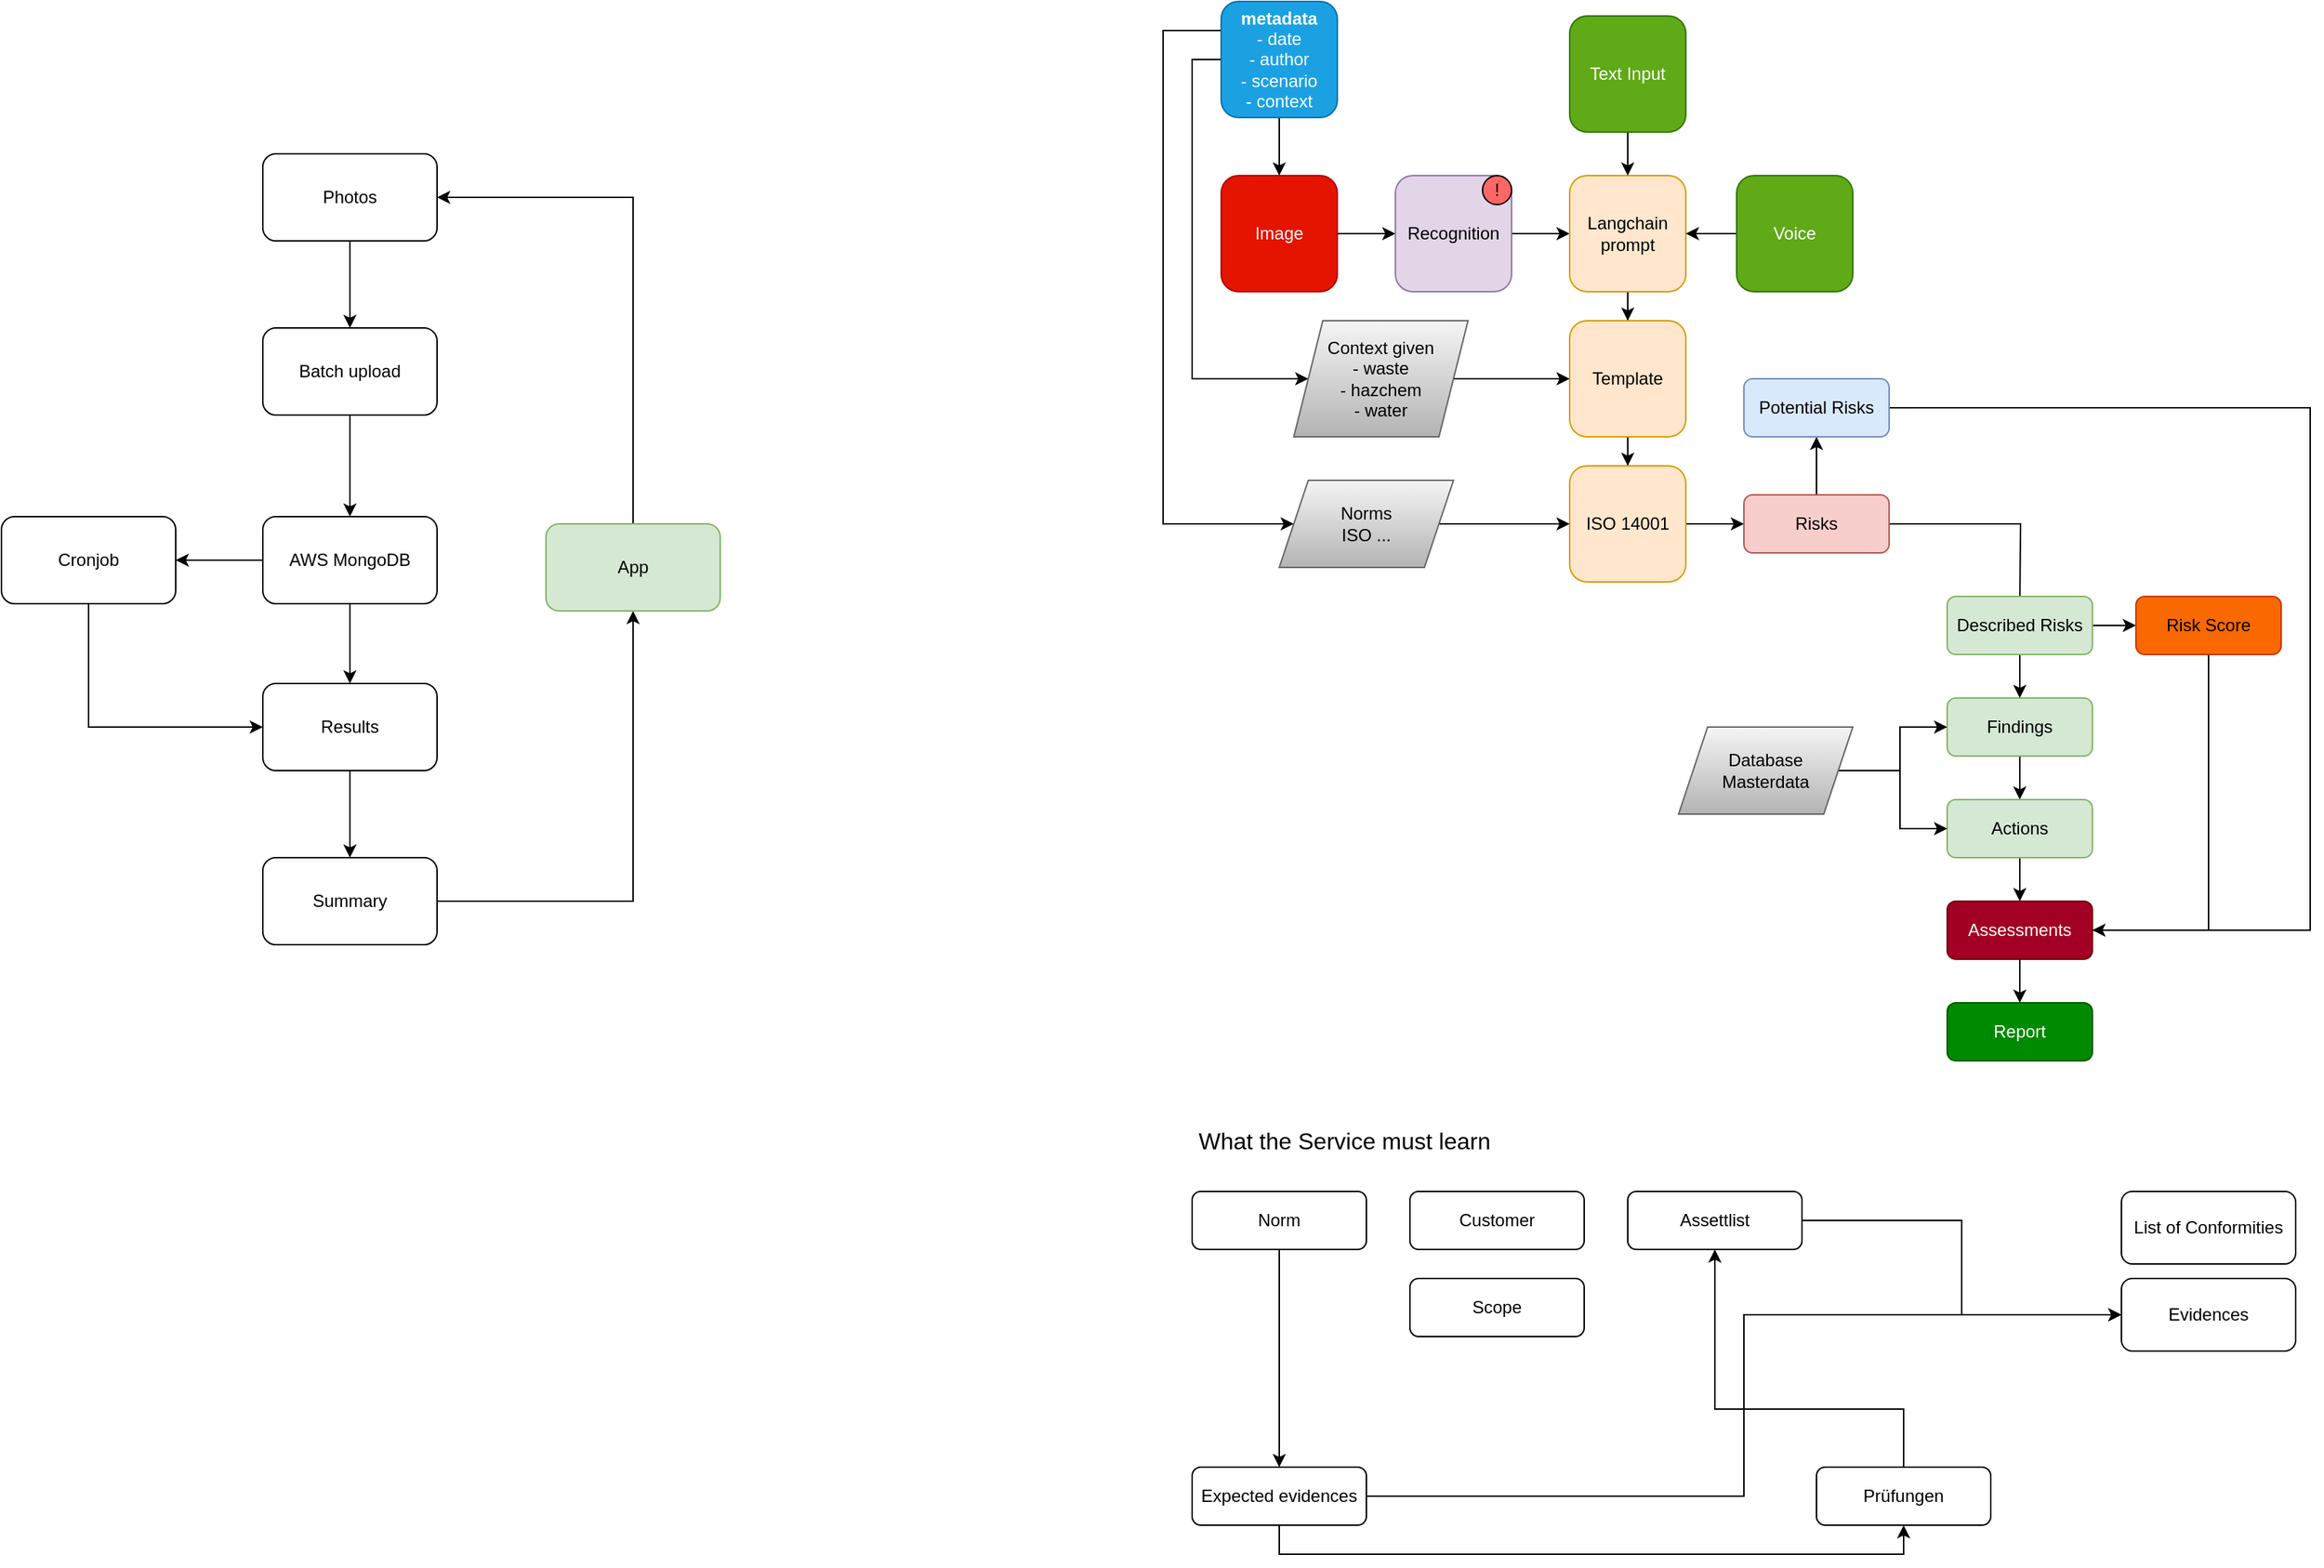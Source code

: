 <mxfile version="24.4.8" type="github">
  <diagram name="Page-1" id="k_aOBrfTD1fjt1JlveB1">
    <mxGraphModel dx="2562" dy="751" grid="1" gridSize="10" guides="1" tooltips="1" connect="1" arrows="1" fold="1" page="1" pageScale="1" pageWidth="850" pageHeight="1100" math="0" shadow="0">
      <root>
        <mxCell id="0" />
        <mxCell id="1" parent="0" />
        <mxCell id="f1cd0eRbfjragtLEMJ1P-14" value="" style="edgeStyle=orthogonalEdgeStyle;rounded=0;orthogonalLoop=1;jettySize=auto;html=1;" parent="1" source="f1cd0eRbfjragtLEMJ1P-1" target="f1cd0eRbfjragtLEMJ1P-2" edge="1">
          <mxGeometry relative="1" as="geometry" />
        </mxCell>
        <mxCell id="f1cd0eRbfjragtLEMJ1P-1" value="Image" style="whiteSpace=wrap;html=1;aspect=fixed;rounded=1;fillColor=#e51400;strokeColor=#B20000;fontColor=#ffffff;" parent="1" vertex="1">
          <mxGeometry x="40" y="120" width="80" height="80" as="geometry" />
        </mxCell>
        <mxCell id="f1cd0eRbfjragtLEMJ1P-15" value="" style="edgeStyle=orthogonalEdgeStyle;rounded=0;orthogonalLoop=1;jettySize=auto;html=1;" parent="1" source="f1cd0eRbfjragtLEMJ1P-2" target="f1cd0eRbfjragtLEMJ1P-3" edge="1">
          <mxGeometry relative="1" as="geometry" />
        </mxCell>
        <mxCell id="f1cd0eRbfjragtLEMJ1P-2" value="Recognition" style="whiteSpace=wrap;html=1;aspect=fixed;rounded=1;fillColor=#e1d5e7;strokeColor=#9673a6;" parent="1" vertex="1">
          <mxGeometry x="160" y="120" width="80" height="80" as="geometry" />
        </mxCell>
        <mxCell id="f1cd0eRbfjragtLEMJ1P-16" value="" style="edgeStyle=orthogonalEdgeStyle;rounded=0;orthogonalLoop=1;jettySize=auto;html=1;" parent="1" source="f1cd0eRbfjragtLEMJ1P-3" target="f1cd0eRbfjragtLEMJ1P-4" edge="1">
          <mxGeometry relative="1" as="geometry" />
        </mxCell>
        <mxCell id="f1cd0eRbfjragtLEMJ1P-3" value="Langchain prompt" style="whiteSpace=wrap;html=1;aspect=fixed;rounded=1;fillColor=#ffe6cc;strokeColor=#d79b00;" parent="1" vertex="1">
          <mxGeometry x="280" y="120" width="80" height="80" as="geometry" />
        </mxCell>
        <mxCell id="f1cd0eRbfjragtLEMJ1P-17" value="" style="edgeStyle=orthogonalEdgeStyle;rounded=0;orthogonalLoop=1;jettySize=auto;html=1;" parent="1" source="f1cd0eRbfjragtLEMJ1P-4" target="f1cd0eRbfjragtLEMJ1P-5" edge="1">
          <mxGeometry relative="1" as="geometry" />
        </mxCell>
        <mxCell id="f1cd0eRbfjragtLEMJ1P-4" value="Template" style="whiteSpace=wrap;html=1;aspect=fixed;rounded=1;fillColor=#ffe6cc;strokeColor=#d79b00;" parent="1" vertex="1">
          <mxGeometry x="280" y="220" width="80" height="80" as="geometry" />
        </mxCell>
        <mxCell id="f1cd0eRbfjragtLEMJ1P-18" style="edgeStyle=orthogonalEdgeStyle;rounded=0;orthogonalLoop=1;jettySize=auto;html=1;entryX=0;entryY=0.5;entryDx=0;entryDy=0;" parent="1" source="f1cd0eRbfjragtLEMJ1P-5" target="f1cd0eRbfjragtLEMJ1P-8" edge="1">
          <mxGeometry relative="1" as="geometry" />
        </mxCell>
        <mxCell id="f1cd0eRbfjragtLEMJ1P-5" value="ISO 14001" style="whiteSpace=wrap;html=1;aspect=fixed;rounded=1;fillColor=#ffe6cc;strokeColor=#d79b00;" parent="1" vertex="1">
          <mxGeometry x="280" y="320" width="80" height="80" as="geometry" />
        </mxCell>
        <mxCell id="f1cd0eRbfjragtLEMJ1P-19" value="" style="edgeStyle=orthogonalEdgeStyle;rounded=0;orthogonalLoop=1;jettySize=auto;html=1;" parent="1" source="f1cd0eRbfjragtLEMJ1P-8" target="f1cd0eRbfjragtLEMJ1P-10" edge="1">
          <mxGeometry relative="1" as="geometry" />
        </mxCell>
        <mxCell id="f1cd0eRbfjragtLEMJ1P-20" style="edgeStyle=orthogonalEdgeStyle;rounded=0;orthogonalLoop=1;jettySize=auto;html=1;" parent="1" source="f1cd0eRbfjragtLEMJ1P-8" edge="1">
          <mxGeometry relative="1" as="geometry">
            <mxPoint x="590" y="420" as="targetPoint" />
          </mxGeometry>
        </mxCell>
        <mxCell id="f1cd0eRbfjragtLEMJ1P-8" value="Risks" style="rounded=1;whiteSpace=wrap;html=1;fillColor=#f8cecc;strokeColor=#b85450;" parent="1" vertex="1">
          <mxGeometry x="400" y="340" width="100" height="40" as="geometry" />
        </mxCell>
        <mxCell id="f1cd0eRbfjragtLEMJ1P-29" value="" style="edgeStyle=orthogonalEdgeStyle;rounded=0;orthogonalLoop=1;jettySize=auto;html=1;" parent="1" source="f1cd0eRbfjragtLEMJ1P-9" target="f1cd0eRbfjragtLEMJ1P-28" edge="1">
          <mxGeometry relative="1" as="geometry" />
        </mxCell>
        <mxCell id="f1cd0eRbfjragtLEMJ1P-9" value="Findings" style="rounded=1;whiteSpace=wrap;html=1;fillColor=#d5e8d4;strokeColor=#82b366;" parent="1" vertex="1">
          <mxGeometry x="540" y="480" width="100" height="40" as="geometry" />
        </mxCell>
        <mxCell id="f1cd0eRbfjragtLEMJ1P-38" style="edgeStyle=orthogonalEdgeStyle;rounded=0;orthogonalLoop=1;jettySize=auto;html=1;entryX=0;entryY=0.5;entryDx=0;entryDy=0;" parent="1" source="f1cd0eRbfjragtLEMJ1P-10" target="f1cd0eRbfjragtLEMJ1P-30" edge="1">
          <mxGeometry relative="1" as="geometry">
            <Array as="points">
              <mxPoint x="790" y="280" />
              <mxPoint x="790" y="640" />
            </Array>
          </mxGeometry>
        </mxCell>
        <mxCell id="f1cd0eRbfjragtLEMJ1P-10" value="Potential Risks" style="rounded=1;whiteSpace=wrap;html=1;fillColor=#dae8fc;strokeColor=#6c8ebf;" parent="1" vertex="1">
          <mxGeometry x="400" y="260" width="100" height="40" as="geometry" />
        </mxCell>
        <mxCell id="f1cd0eRbfjragtLEMJ1P-13" value="" style="edgeStyle=orthogonalEdgeStyle;rounded=0;orthogonalLoop=1;jettySize=auto;html=1;" parent="1" source="f1cd0eRbfjragtLEMJ1P-11" target="f1cd0eRbfjragtLEMJ1P-9" edge="1">
          <mxGeometry relative="1" as="geometry" />
        </mxCell>
        <mxCell id="f1cd0eRbfjragtLEMJ1P-33" value="" style="edgeStyle=orthogonalEdgeStyle;rounded=0;orthogonalLoop=1;jettySize=auto;html=1;" parent="1" source="f1cd0eRbfjragtLEMJ1P-11" target="f1cd0eRbfjragtLEMJ1P-32" edge="1">
          <mxGeometry relative="1" as="geometry" />
        </mxCell>
        <mxCell id="f1cd0eRbfjragtLEMJ1P-11" value="Described Risks" style="rounded=1;whiteSpace=wrap;html=1;fillColor=#d5e8d4;strokeColor=#82b366;" parent="1" vertex="1">
          <mxGeometry x="540" y="410" width="100" height="40" as="geometry" />
        </mxCell>
        <mxCell id="f1cd0eRbfjragtLEMJ1P-23" style="edgeStyle=orthogonalEdgeStyle;rounded=0;orthogonalLoop=1;jettySize=auto;html=1;entryX=0;entryY=0.5;entryDx=0;entryDy=0;" parent="1" source="f1cd0eRbfjragtLEMJ1P-22" target="f1cd0eRbfjragtLEMJ1P-4" edge="1">
          <mxGeometry relative="1" as="geometry" />
        </mxCell>
        <mxCell id="f1cd0eRbfjragtLEMJ1P-22" value="Context given&lt;div&gt;- waste&lt;/div&gt;&lt;div&gt;- hazchem&lt;/div&gt;&lt;div&gt;- water&lt;/div&gt;" style="shape=parallelogram;perimeter=parallelogramPerimeter;whiteSpace=wrap;html=1;fixedSize=1;fillColor=#f5f5f5;gradientColor=#b3b3b3;strokeColor=#666666;" parent="1" vertex="1">
          <mxGeometry x="90" y="220" width="120" height="80" as="geometry" />
        </mxCell>
        <mxCell id="f1cd0eRbfjragtLEMJ1P-25" value="" style="edgeStyle=orthogonalEdgeStyle;rounded=0;orthogonalLoop=1;jettySize=auto;html=1;" parent="1" source="f1cd0eRbfjragtLEMJ1P-24" target="f1cd0eRbfjragtLEMJ1P-1" edge="1">
          <mxGeometry relative="1" as="geometry" />
        </mxCell>
        <mxCell id="f1cd0eRbfjragtLEMJ1P-41" style="edgeStyle=orthogonalEdgeStyle;rounded=0;orthogonalLoop=1;jettySize=auto;html=1;entryX=0;entryY=0.5;entryDx=0;entryDy=0;exitX=0;exitY=0.5;exitDx=0;exitDy=0;" parent="1" source="f1cd0eRbfjragtLEMJ1P-24" target="f1cd0eRbfjragtLEMJ1P-22" edge="1">
          <mxGeometry relative="1" as="geometry">
            <Array as="points">
              <mxPoint x="20" y="40" />
              <mxPoint x="20" y="260" />
            </Array>
          </mxGeometry>
        </mxCell>
        <mxCell id="f1cd0eRbfjragtLEMJ1P-42" style="edgeStyle=orthogonalEdgeStyle;rounded=0;orthogonalLoop=1;jettySize=auto;html=1;entryX=0;entryY=0.5;entryDx=0;entryDy=0;exitX=0;exitY=0.25;exitDx=0;exitDy=0;" parent="1" source="f1cd0eRbfjragtLEMJ1P-24" target="f1cd0eRbfjragtLEMJ1P-26" edge="1">
          <mxGeometry relative="1" as="geometry">
            <Array as="points">
              <mxPoint y="20" />
              <mxPoint y="360" />
            </Array>
          </mxGeometry>
        </mxCell>
        <mxCell id="f1cd0eRbfjragtLEMJ1P-24" value="&lt;b&gt;metadata&lt;/b&gt;&lt;div&gt;- date&lt;/div&gt;&lt;div&gt;- author&lt;/div&gt;&lt;div&gt;- scenario&lt;/div&gt;&lt;div&gt;- context&lt;/div&gt;" style="whiteSpace=wrap;html=1;aspect=fixed;rounded=1;fillColor=#1ba1e2;fontColor=#ffffff;strokeColor=#006EAF;" parent="1" vertex="1">
          <mxGeometry x="40" width="80" height="80" as="geometry" />
        </mxCell>
        <mxCell id="f1cd0eRbfjragtLEMJ1P-27" value="" style="edgeStyle=orthogonalEdgeStyle;rounded=0;orthogonalLoop=1;jettySize=auto;html=1;" parent="1" source="f1cd0eRbfjragtLEMJ1P-26" target="f1cd0eRbfjragtLEMJ1P-5" edge="1">
          <mxGeometry relative="1" as="geometry" />
        </mxCell>
        <mxCell id="f1cd0eRbfjragtLEMJ1P-26" value="Norms&lt;div&gt;ISO ...&lt;/div&gt;" style="shape=parallelogram;perimeter=parallelogramPerimeter;whiteSpace=wrap;html=1;fixedSize=1;fillColor=#f5f5f5;gradientColor=#b3b3b3;strokeColor=#666666;" parent="1" vertex="1">
          <mxGeometry x="80" y="330" width="120" height="60" as="geometry" />
        </mxCell>
        <mxCell id="f1cd0eRbfjragtLEMJ1P-31" value="" style="edgeStyle=orthogonalEdgeStyle;rounded=0;orthogonalLoop=1;jettySize=auto;html=1;" parent="1" source="f1cd0eRbfjragtLEMJ1P-28" target="f1cd0eRbfjragtLEMJ1P-30" edge="1">
          <mxGeometry relative="1" as="geometry" />
        </mxCell>
        <mxCell id="f1cd0eRbfjragtLEMJ1P-28" value="Actions" style="rounded=1;whiteSpace=wrap;html=1;fillColor=#d5e8d4;strokeColor=#82b366;" parent="1" vertex="1">
          <mxGeometry x="540" y="550" width="100" height="40" as="geometry" />
        </mxCell>
        <mxCell id="HALJtD1KLGwDg__oD6xt-2" value="" style="edgeStyle=orthogonalEdgeStyle;rounded=0;orthogonalLoop=1;jettySize=auto;html=1;" parent="1" source="f1cd0eRbfjragtLEMJ1P-30" target="HALJtD1KLGwDg__oD6xt-1" edge="1">
          <mxGeometry relative="1" as="geometry" />
        </mxCell>
        <mxCell id="f1cd0eRbfjragtLEMJ1P-30" value="Assessments" style="rounded=1;whiteSpace=wrap;html=1;fillColor=#a20025;strokeColor=#6F0000;fontColor=#ffffff;" parent="1" vertex="1">
          <mxGeometry x="540" y="620" width="100" height="40" as="geometry" />
        </mxCell>
        <mxCell id="f1cd0eRbfjragtLEMJ1P-37" style="edgeStyle=orthogonalEdgeStyle;rounded=0;orthogonalLoop=1;jettySize=auto;html=1;entryX=1;entryY=0.5;entryDx=0;entryDy=0;exitX=0.5;exitY=1;exitDx=0;exitDy=0;" parent="1" source="f1cd0eRbfjragtLEMJ1P-32" target="f1cd0eRbfjragtLEMJ1P-30" edge="1">
          <mxGeometry relative="1" as="geometry" />
        </mxCell>
        <mxCell id="f1cd0eRbfjragtLEMJ1P-32" value="Risk Score" style="rounded=1;whiteSpace=wrap;html=1;fillColor=#fa6800;strokeColor=#C73500;fontColor=#000000;" parent="1" vertex="1">
          <mxGeometry x="670" y="410" width="100" height="40" as="geometry" />
        </mxCell>
        <mxCell id="f1cd0eRbfjragtLEMJ1P-35" value="" style="edgeStyle=orthogonalEdgeStyle;rounded=0;orthogonalLoop=1;jettySize=auto;html=1;" parent="1" source="f1cd0eRbfjragtLEMJ1P-34" target="f1cd0eRbfjragtLEMJ1P-9" edge="1">
          <mxGeometry relative="1" as="geometry" />
        </mxCell>
        <mxCell id="f1cd0eRbfjragtLEMJ1P-36" style="edgeStyle=orthogonalEdgeStyle;rounded=0;orthogonalLoop=1;jettySize=auto;html=1;entryX=0;entryY=0.5;entryDx=0;entryDy=0;" parent="1" source="f1cd0eRbfjragtLEMJ1P-34" target="f1cd0eRbfjragtLEMJ1P-28" edge="1">
          <mxGeometry relative="1" as="geometry" />
        </mxCell>
        <mxCell id="f1cd0eRbfjragtLEMJ1P-34" value="Database&lt;div&gt;Masterdata&lt;/div&gt;" style="shape=parallelogram;perimeter=parallelogramPerimeter;whiteSpace=wrap;html=1;fixedSize=1;fillColor=#f5f5f5;gradientColor=#b3b3b3;strokeColor=#666666;" parent="1" vertex="1">
          <mxGeometry x="355" y="500" width="120" height="60" as="geometry" />
        </mxCell>
        <mxCell id="f1cd0eRbfjragtLEMJ1P-39" value="!" style="ellipse;whiteSpace=wrap;html=1;aspect=fixed;fillColor=#FF6666;" parent="1" vertex="1">
          <mxGeometry x="220" y="120" width="20" height="20" as="geometry" />
        </mxCell>
        <mxCell id="HALJtD1KLGwDg__oD6xt-1" value="Report" style="rounded=1;whiteSpace=wrap;html=1;fillColor=#008a00;strokeColor=#005700;fontColor=#ffffff;" parent="1" vertex="1">
          <mxGeometry x="540" y="690" width="100" height="40" as="geometry" />
        </mxCell>
        <mxCell id="HALJtD1KLGwDg__oD6xt-4" value="" style="edgeStyle=orthogonalEdgeStyle;rounded=0;orthogonalLoop=1;jettySize=auto;html=1;" parent="1" source="HALJtD1KLGwDg__oD6xt-3" target="f1cd0eRbfjragtLEMJ1P-3" edge="1">
          <mxGeometry relative="1" as="geometry" />
        </mxCell>
        <mxCell id="HALJtD1KLGwDg__oD6xt-3" value="Voice" style="whiteSpace=wrap;html=1;aspect=fixed;rounded=1;fillColor=#60a917;strokeColor=#2D7600;fontColor=#ffffff;" parent="1" vertex="1">
          <mxGeometry x="395" y="120" width="80" height="80" as="geometry" />
        </mxCell>
        <mxCell id="HALJtD1KLGwDg__oD6xt-6" value="" style="edgeStyle=orthogonalEdgeStyle;rounded=0;orthogonalLoop=1;jettySize=auto;html=1;" parent="1" source="HALJtD1KLGwDg__oD6xt-5" target="f1cd0eRbfjragtLEMJ1P-3" edge="1">
          <mxGeometry relative="1" as="geometry" />
        </mxCell>
        <mxCell id="HALJtD1KLGwDg__oD6xt-5" value="Text Input" style="whiteSpace=wrap;html=1;aspect=fixed;rounded=1;fillColor=#60a917;strokeColor=#2D7600;fontColor=#ffffff;" parent="1" vertex="1">
          <mxGeometry x="280" y="10" width="80" height="80" as="geometry" />
        </mxCell>
        <mxCell id="bq4Akhw2LLKJreXtme4T-1" value="&lt;font style=&quot;font-size: 16px;&quot;&gt;What the Service must learn&lt;/font&gt;" style="text;html=1;align=center;verticalAlign=middle;whiteSpace=wrap;rounded=0;" parent="1" vertex="1">
          <mxGeometry x="10" y="770" width="230" height="30" as="geometry" />
        </mxCell>
        <mxCell id="bq4Akhw2LLKJreXtme4T-8" style="edgeStyle=orthogonalEdgeStyle;rounded=0;orthogonalLoop=1;jettySize=auto;html=1;entryX=0.5;entryY=0;entryDx=0;entryDy=0;" parent="1" source="bq4Akhw2LLKJreXtme4T-2" target="bq4Akhw2LLKJreXtme4T-7" edge="1">
          <mxGeometry relative="1" as="geometry" />
        </mxCell>
        <mxCell id="bq4Akhw2LLKJreXtme4T-2" value="Norm" style="rounded=1;whiteSpace=wrap;html=1;" parent="1" vertex="1">
          <mxGeometry x="20" y="820" width="120" height="40" as="geometry" />
        </mxCell>
        <mxCell id="bq4Akhw2LLKJreXtme4T-3" value="Customer" style="rounded=1;whiteSpace=wrap;html=1;" parent="1" vertex="1">
          <mxGeometry x="170" y="820" width="120" height="40" as="geometry" />
        </mxCell>
        <mxCell id="bq4Akhw2LLKJreXtme4T-4" value="Scope" style="rounded=1;whiteSpace=wrap;html=1;" parent="1" vertex="1">
          <mxGeometry x="170" y="880" width="120" height="40" as="geometry" />
        </mxCell>
        <mxCell id="bq4Akhw2LLKJreXtme4T-5" value="List of Conformities" style="rounded=1;whiteSpace=wrap;html=1;" parent="1" vertex="1">
          <mxGeometry x="660" y="820" width="120" height="50" as="geometry" />
        </mxCell>
        <mxCell id="bq4Akhw2LLKJreXtme4T-6" value="Evidences" style="rounded=1;whiteSpace=wrap;html=1;" parent="1" vertex="1">
          <mxGeometry x="660" y="880" width="120" height="50" as="geometry" />
        </mxCell>
        <mxCell id="bq4Akhw2LLKJreXtme4T-9" style="edgeStyle=orthogonalEdgeStyle;rounded=0;orthogonalLoop=1;jettySize=auto;html=1;entryX=0;entryY=0.5;entryDx=0;entryDy=0;" parent="1" source="bq4Akhw2LLKJreXtme4T-7" target="bq4Akhw2LLKJreXtme4T-6" edge="1">
          <mxGeometry relative="1" as="geometry" />
        </mxCell>
        <mxCell id="bq4Akhw2LLKJreXtme4T-13" style="edgeStyle=orthogonalEdgeStyle;rounded=0;orthogonalLoop=1;jettySize=auto;html=1;entryX=0.5;entryY=1;entryDx=0;entryDy=0;exitX=0.5;exitY=1;exitDx=0;exitDy=0;" parent="1" source="bq4Akhw2LLKJreXtme4T-7" target="bq4Akhw2LLKJreXtme4T-12" edge="1">
          <mxGeometry relative="1" as="geometry" />
        </mxCell>
        <mxCell id="bq4Akhw2LLKJreXtme4T-7" value="Expected evidences" style="rounded=1;whiteSpace=wrap;html=1;" parent="1" vertex="1">
          <mxGeometry x="20" y="1010" width="120" height="40" as="geometry" />
        </mxCell>
        <mxCell id="bq4Akhw2LLKJreXtme4T-11" style="edgeStyle=orthogonalEdgeStyle;rounded=0;orthogonalLoop=1;jettySize=auto;html=1;entryX=0;entryY=0.5;entryDx=0;entryDy=0;" parent="1" source="bq4Akhw2LLKJreXtme4T-10" target="bq4Akhw2LLKJreXtme4T-6" edge="1">
          <mxGeometry relative="1" as="geometry" />
        </mxCell>
        <mxCell id="bq4Akhw2LLKJreXtme4T-10" value="Assettlist" style="rounded=1;whiteSpace=wrap;html=1;" parent="1" vertex="1">
          <mxGeometry x="320" y="820" width="120" height="40" as="geometry" />
        </mxCell>
        <mxCell id="bq4Akhw2LLKJreXtme4T-14" style="edgeStyle=orthogonalEdgeStyle;rounded=0;orthogonalLoop=1;jettySize=auto;html=1;entryX=0.5;entryY=1;entryDx=0;entryDy=0;" parent="1" source="bq4Akhw2LLKJreXtme4T-12" target="bq4Akhw2LLKJreXtme4T-10" edge="1">
          <mxGeometry relative="1" as="geometry">
            <Array as="points">
              <mxPoint x="510" y="970" />
              <mxPoint x="380" y="970" />
            </Array>
          </mxGeometry>
        </mxCell>
        <mxCell id="bq4Akhw2LLKJreXtme4T-12" value="Prüfungen" style="rounded=1;whiteSpace=wrap;html=1;" parent="1" vertex="1">
          <mxGeometry x="450" y="1010" width="120" height="40" as="geometry" />
        </mxCell>
        <mxCell id="Wuknd4n4-xYCcDOv8qRE-3" value="" style="edgeStyle=orthogonalEdgeStyle;rounded=0;orthogonalLoop=1;jettySize=auto;html=1;" edge="1" parent="1" source="Wuknd4n4-xYCcDOv8qRE-1" target="Wuknd4n4-xYCcDOv8qRE-2">
          <mxGeometry relative="1" as="geometry" />
        </mxCell>
        <mxCell id="Wuknd4n4-xYCcDOv8qRE-1" value="Photos" style="rounded=1;whiteSpace=wrap;html=1;" vertex="1" parent="1">
          <mxGeometry x="-620" y="105" width="120" height="60" as="geometry" />
        </mxCell>
        <mxCell id="Wuknd4n4-xYCcDOv8qRE-7" value="" style="edgeStyle=orthogonalEdgeStyle;rounded=0;orthogonalLoop=1;jettySize=auto;html=1;" edge="1" parent="1" source="Wuknd4n4-xYCcDOv8qRE-2" target="Wuknd4n4-xYCcDOv8qRE-4">
          <mxGeometry relative="1" as="geometry" />
        </mxCell>
        <mxCell id="Wuknd4n4-xYCcDOv8qRE-2" value="Batch upload" style="rounded=1;whiteSpace=wrap;html=1;" vertex="1" parent="1">
          <mxGeometry x="-620" y="225" width="120" height="60" as="geometry" />
        </mxCell>
        <mxCell id="Wuknd4n4-xYCcDOv8qRE-9" value="" style="edgeStyle=orthogonalEdgeStyle;rounded=0;orthogonalLoop=1;jettySize=auto;html=1;" edge="1" parent="1" source="Wuknd4n4-xYCcDOv8qRE-4" target="Wuknd4n4-xYCcDOv8qRE-8">
          <mxGeometry relative="1" as="geometry" />
        </mxCell>
        <mxCell id="Wuknd4n4-xYCcDOv8qRE-16" value="" style="edgeStyle=orthogonalEdgeStyle;rounded=0;orthogonalLoop=1;jettySize=auto;html=1;" edge="1" parent="1" source="Wuknd4n4-xYCcDOv8qRE-4" target="Wuknd4n4-xYCcDOv8qRE-5">
          <mxGeometry relative="1" as="geometry" />
        </mxCell>
        <mxCell id="Wuknd4n4-xYCcDOv8qRE-4" value="AWS MongoDB" style="rounded=1;whiteSpace=wrap;html=1;" vertex="1" parent="1">
          <mxGeometry x="-620" y="355" width="120" height="60" as="geometry" />
        </mxCell>
        <mxCell id="Wuknd4n4-xYCcDOv8qRE-15" style="edgeStyle=orthogonalEdgeStyle;rounded=0;orthogonalLoop=1;jettySize=auto;html=1;entryX=0;entryY=0.5;entryDx=0;entryDy=0;exitX=0.5;exitY=1;exitDx=0;exitDy=0;" edge="1" parent="1" source="Wuknd4n4-xYCcDOv8qRE-5" target="Wuknd4n4-xYCcDOv8qRE-8">
          <mxGeometry relative="1" as="geometry" />
        </mxCell>
        <mxCell id="Wuknd4n4-xYCcDOv8qRE-5" value="Cronjob" style="rounded=1;whiteSpace=wrap;html=1;" vertex="1" parent="1">
          <mxGeometry x="-800" y="355" width="120" height="60" as="geometry" />
        </mxCell>
        <mxCell id="Wuknd4n4-xYCcDOv8qRE-14" value="" style="edgeStyle=orthogonalEdgeStyle;rounded=0;orthogonalLoop=1;jettySize=auto;html=1;" edge="1" parent="1" source="Wuknd4n4-xYCcDOv8qRE-8" target="Wuknd4n4-xYCcDOv8qRE-10">
          <mxGeometry relative="1" as="geometry" />
        </mxCell>
        <mxCell id="Wuknd4n4-xYCcDOv8qRE-8" value="Results" style="rounded=1;whiteSpace=wrap;html=1;" vertex="1" parent="1">
          <mxGeometry x="-620" y="470" width="120" height="60" as="geometry" />
        </mxCell>
        <mxCell id="Wuknd4n4-xYCcDOv8qRE-13" style="edgeStyle=orthogonalEdgeStyle;rounded=0;orthogonalLoop=1;jettySize=auto;html=1;entryX=0.5;entryY=1;entryDx=0;entryDy=0;" edge="1" parent="1" source="Wuknd4n4-xYCcDOv8qRE-10" target="Wuknd4n4-xYCcDOv8qRE-11">
          <mxGeometry relative="1" as="geometry" />
        </mxCell>
        <mxCell id="Wuknd4n4-xYCcDOv8qRE-10" value="Summary" style="rounded=1;whiteSpace=wrap;html=1;" vertex="1" parent="1">
          <mxGeometry x="-620" y="590" width="120" height="60" as="geometry" />
        </mxCell>
        <mxCell id="Wuknd4n4-xYCcDOv8qRE-12" value="" style="edgeStyle=orthogonalEdgeStyle;rounded=0;orthogonalLoop=1;jettySize=auto;html=1;exitX=0.5;exitY=0;exitDx=0;exitDy=0;entryX=1;entryY=0.5;entryDx=0;entryDy=0;" edge="1" parent="1" source="Wuknd4n4-xYCcDOv8qRE-11" target="Wuknd4n4-xYCcDOv8qRE-1">
          <mxGeometry relative="1" as="geometry" />
        </mxCell>
        <mxCell id="Wuknd4n4-xYCcDOv8qRE-11" value="App" style="rounded=1;whiteSpace=wrap;html=1;fillColor=#d5e8d4;strokeColor=#82b366;" vertex="1" parent="1">
          <mxGeometry x="-425" y="360" width="120" height="60" as="geometry" />
        </mxCell>
      </root>
    </mxGraphModel>
  </diagram>
</mxfile>
